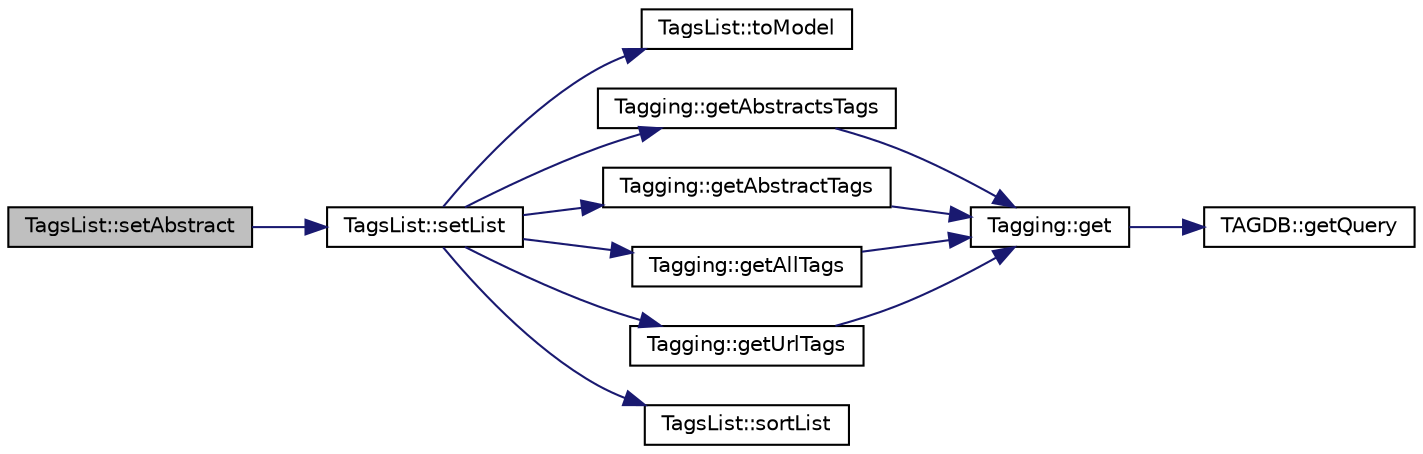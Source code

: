 digraph "TagsList::setAbstract"
{
 // INTERACTIVE_SVG=YES
 // LATEX_PDF_SIZE
  edge [fontname="Helvetica",fontsize="10",labelfontname="Helvetica",labelfontsize="10"];
  node [fontname="Helvetica",fontsize="10",shape=record];
  rankdir="LR";
  Node166 [label="TagsList::setAbstract",height=0.2,width=0.4,color="black", fillcolor="grey75", style="filled", fontcolor="black",tooltip=" "];
  Node166 -> Node167 [color="midnightblue",fontsize="10",style="solid",fontname="Helvetica"];
  Node167 [label="TagsList::setList",height=0.2,width=0.4,color="black", fillcolor="white", style="filled",URL="$class_tags_list.html#a13fb8edfb92eeb1bebd48c38575ec6d7",tooltip=" "];
  Node167 -> Node168 [color="midnightblue",fontsize="10",style="solid",fontname="Helvetica"];
  Node168 [label="TagsList::toModel",height=0.2,width=0.4,color="black", fillcolor="white", style="filled",URL="$class_tags_list.html#a6fda91aa4dd161d93f968fe83b11e66e",tooltip=" "];
  Node167 -> Node169 [color="midnightblue",fontsize="10",style="solid",fontname="Helvetica"];
  Node169 [label="Tagging::getAbstractsTags",height=0.2,width=0.4,color="black", fillcolor="white", style="filled",URL="$class_tagging.html#aefeb5aaac2ffa1ae9863fb839842b640",tooltip=" "];
  Node169 -> Node170 [color="midnightblue",fontsize="10",style="solid",fontname="Helvetica"];
  Node170 [label="Tagging::get",height=0.2,width=0.4,color="black", fillcolor="white", style="filled",URL="$class_tagging.html#a31eafb22f7c6343f6a6e1a60c0b46d1b",tooltip=" "];
  Node170 -> Node171 [color="midnightblue",fontsize="10",style="solid",fontname="Helvetica"];
  Node171 [label="TAGDB::getQuery",height=0.2,width=0.4,color="black", fillcolor="white", style="filled",URL="$class_t_a_g_d_b.html#ae90d363ffa72013cdfe742c606888432",tooltip=" "];
  Node167 -> Node172 [color="midnightblue",fontsize="10",style="solid",fontname="Helvetica"];
  Node172 [label="Tagging::getAbstractTags",height=0.2,width=0.4,color="black", fillcolor="white", style="filled",URL="$class_tagging.html#afdb3ddcdbef1330e7ade9fb4c929d9b0",tooltip=" "];
  Node172 -> Node170 [color="midnightblue",fontsize="10",style="solid",fontname="Helvetica"];
  Node167 -> Node173 [color="midnightblue",fontsize="10",style="solid",fontname="Helvetica"];
  Node173 [label="Tagging::getAllTags",height=0.2,width=0.4,color="black", fillcolor="white", style="filled",URL="$class_tagging.html#a8a39609e4d070f9b621dca7261c37e2c",tooltip=" "];
  Node173 -> Node170 [color="midnightblue",fontsize="10",style="solid",fontname="Helvetica"];
  Node167 -> Node174 [color="midnightblue",fontsize="10",style="solid",fontname="Helvetica"];
  Node174 [label="Tagging::getUrlTags",height=0.2,width=0.4,color="black", fillcolor="white", style="filled",URL="$class_tagging.html#aa1d8d4da14e96cbf6a42cacc37e18a52",tooltip=" "];
  Node174 -> Node170 [color="midnightblue",fontsize="10",style="solid",fontname="Helvetica"];
  Node167 -> Node175 [color="midnightblue",fontsize="10",style="solid",fontname="Helvetica"];
  Node175 [label="TagsList::sortList",height=0.2,width=0.4,color="black", fillcolor="white", style="filled",URL="$class_tags_list.html#a0ffd288ebbda25657f9024a62fa91e9d",tooltip=" "];
}

